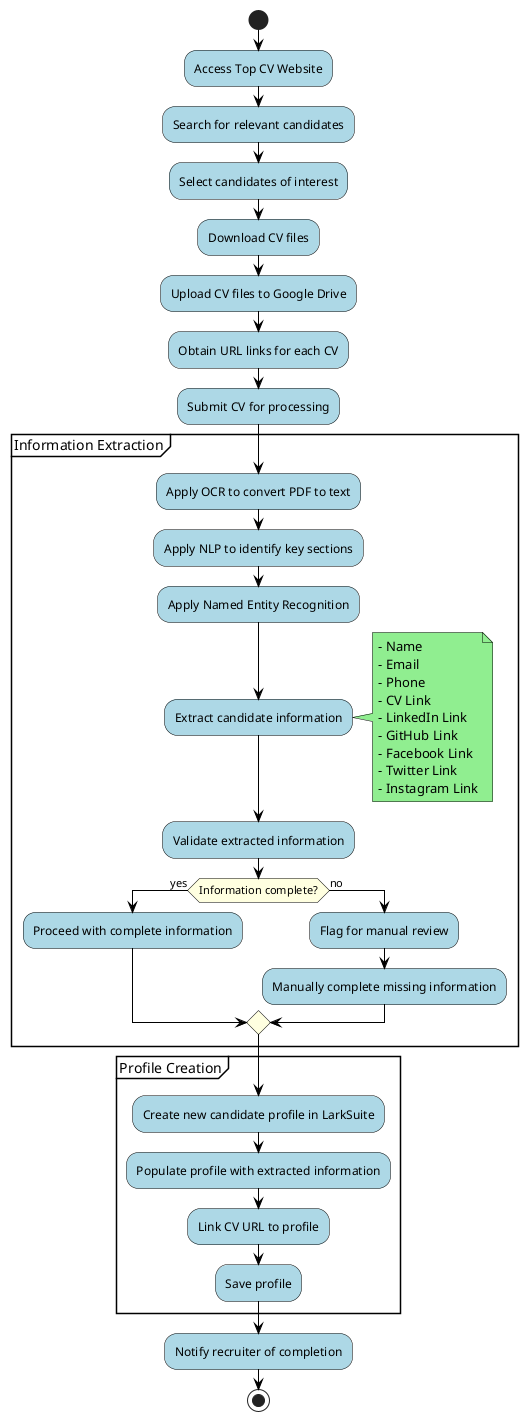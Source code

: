 @startuml CV Collection Activity

' Define style
skinparam ActivityBackgroundColor LightBlue
skinparam ActivityBorderColor Black
skinparam ArrowColor Black
skinparam ActivityDiamondBackgroundColor LightYellow
skinparam ActivityDiamondBorderColor Black
skinparam NoteBackgroundColor LightGreen
skinparam NoteBorderColor Black

' Start
start

' Step 1: Retrieve CVs
:Access Top CV Website;
:Search for relevant candidates;
:Select candidates of interest;
:Download CV files;

' Step 2: Upload to Google Drive
:Upload CV files to Google Drive;
:Obtain URL links for each CV;

' Step 3: Process CVs
:Submit CV for processing;

partition "Information Extraction" {
  :Apply OCR to convert PDF to text;
  :Apply NLP to identify key sections;
  :Apply Named Entity Recognition;
  
  :Extract candidate information;
  note right
    - Name
    - Email
    - Phone
    - CV Link
    - LinkedIn Link
    - GitHub Link
    - Facebook Link
    - Twitter Link
    - Instagram Link
  end note
  
  :Validate extracted information;
  
  if (Information complete?) then (yes)
    :Proceed with complete information;
  else (no)
    :Flag for manual review;
    :Manually complete missing information;
  endif
}

partition "Profile Creation" {
  :Create new candidate profile in LarkSuite;
  :Populate profile with extracted information;
  :Link CV URL to profile;
  :Save profile;
}

:Notify recruiter of completion;

' End
stop

@enduml 